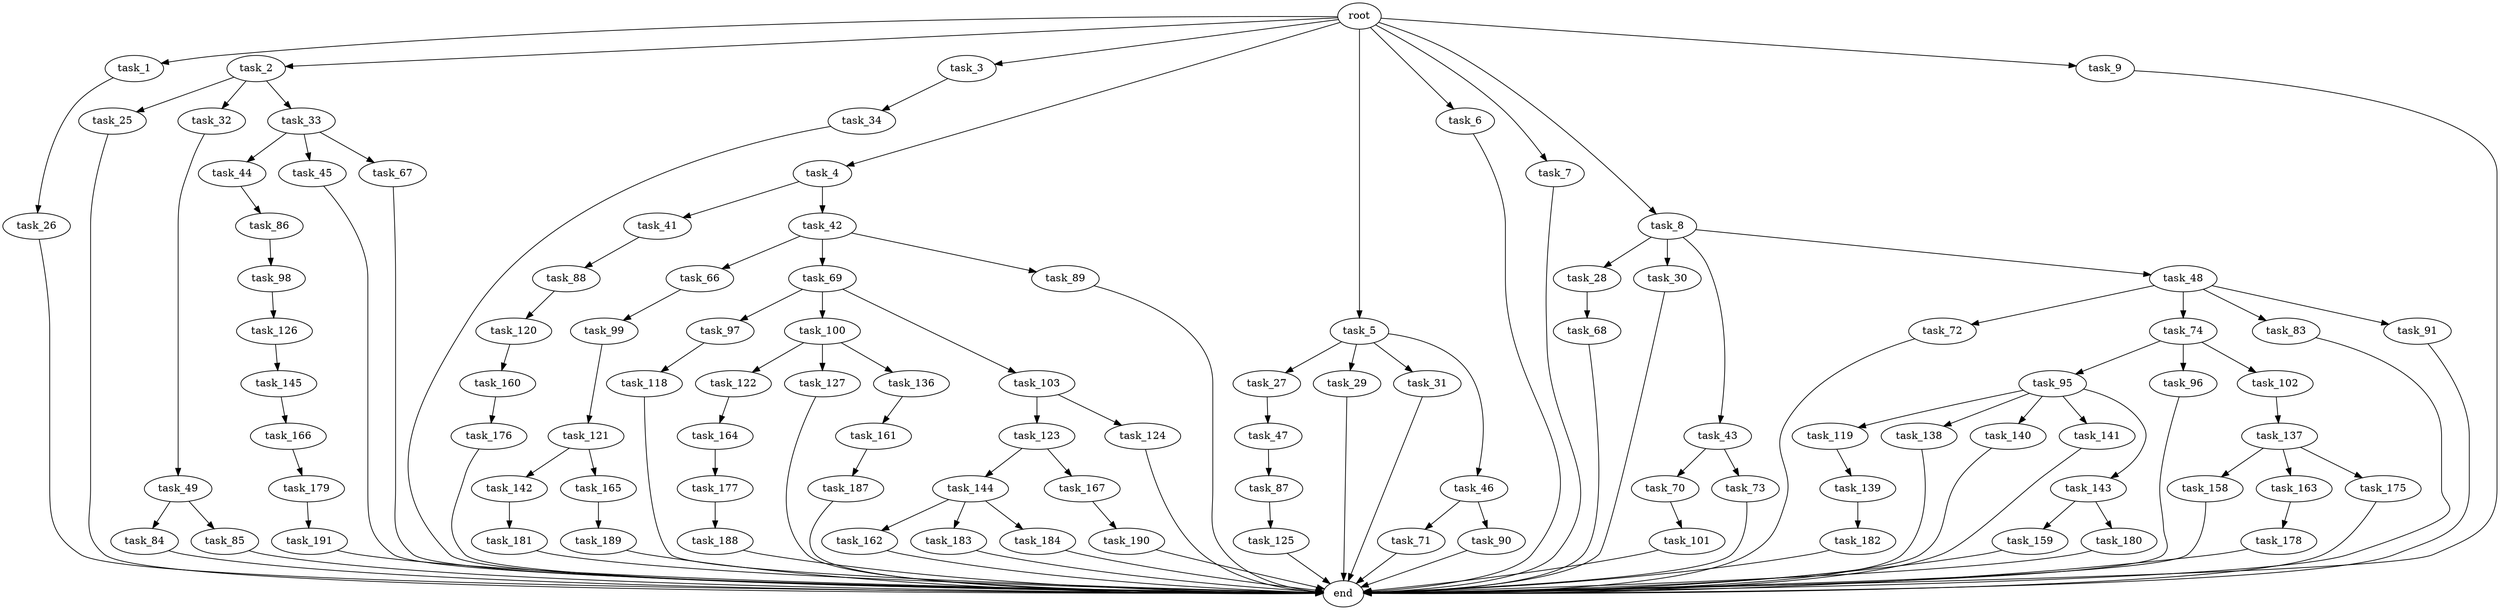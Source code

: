 digraph G {
  root [size="0.000000"];
  task_1 [size="1024.000000"];
  task_2 [size="1024.000000"];
  task_3 [size="1024.000000"];
  task_4 [size="1024.000000"];
  task_5 [size="1024.000000"];
  task_6 [size="1024.000000"];
  task_7 [size="1024.000000"];
  task_8 [size="1024.000000"];
  task_9 [size="1024.000000"];
  task_25 [size="309237645312.000000"];
  task_26 [size="309237645312.000000"];
  task_27 [size="858993459200.000000"];
  task_28 [size="214748364800.000000"];
  task_29 [size="858993459200.000000"];
  task_30 [size="214748364800.000000"];
  task_31 [size="858993459200.000000"];
  task_32 [size="309237645312.000000"];
  task_33 [size="309237645312.000000"];
  task_34 [size="77309411328.000000"];
  task_41 [size="549755813888.000000"];
  task_42 [size="549755813888.000000"];
  task_43 [size="214748364800.000000"];
  task_44 [size="77309411328.000000"];
  task_45 [size="77309411328.000000"];
  task_46 [size="858993459200.000000"];
  task_47 [size="549755813888.000000"];
  task_48 [size="214748364800.000000"];
  task_49 [size="214748364800.000000"];
  task_66 [size="549755813888.000000"];
  task_67 [size="77309411328.000000"];
  task_68 [size="77309411328.000000"];
  task_69 [size="549755813888.000000"];
  task_70 [size="549755813888.000000"];
  task_71 [size="34359738368.000000"];
  task_72 [size="695784701952.000000"];
  task_73 [size="549755813888.000000"];
  task_74 [size="695784701952.000000"];
  task_83 [size="695784701952.000000"];
  task_84 [size="77309411328.000000"];
  task_85 [size="77309411328.000000"];
  task_86 [size="420906795008.000000"];
  task_87 [size="549755813888.000000"];
  task_88 [size="420906795008.000000"];
  task_89 [size="549755813888.000000"];
  task_90 [size="34359738368.000000"];
  task_91 [size="695784701952.000000"];
  task_95 [size="34359738368.000000"];
  task_96 [size="34359738368.000000"];
  task_97 [size="34359738368.000000"];
  task_98 [size="34359738368.000000"];
  task_99 [size="695784701952.000000"];
  task_100 [size="34359738368.000000"];
  task_101 [size="858993459200.000000"];
  task_102 [size="34359738368.000000"];
  task_103 [size="34359738368.000000"];
  task_118 [size="137438953472.000000"];
  task_119 [size="137438953472.000000"];
  task_120 [size="77309411328.000000"];
  task_121 [size="137438953472.000000"];
  task_122 [size="420906795008.000000"];
  task_123 [size="137438953472.000000"];
  task_124 [size="137438953472.000000"];
  task_125 [size="77309411328.000000"];
  task_126 [size="34359738368.000000"];
  task_127 [size="420906795008.000000"];
  task_136 [size="420906795008.000000"];
  task_137 [size="309237645312.000000"];
  task_138 [size="137438953472.000000"];
  task_139 [size="695784701952.000000"];
  task_140 [size="137438953472.000000"];
  task_141 [size="137438953472.000000"];
  task_142 [size="34359738368.000000"];
  task_143 [size="137438953472.000000"];
  task_144 [size="549755813888.000000"];
  task_145 [size="695784701952.000000"];
  task_158 [size="214748364800.000000"];
  task_159 [size="34359738368.000000"];
  task_160 [size="309237645312.000000"];
  task_161 [size="214748364800.000000"];
  task_162 [size="34359738368.000000"];
  task_163 [size="214748364800.000000"];
  task_164 [size="34359738368.000000"];
  task_165 [size="34359738368.000000"];
  task_166 [size="549755813888.000000"];
  task_167 [size="549755813888.000000"];
  task_175 [size="214748364800.000000"];
  task_176 [size="137438953472.000000"];
  task_177 [size="695784701952.000000"];
  task_178 [size="549755813888.000000"];
  task_179 [size="34359738368.000000"];
  task_180 [size="34359738368.000000"];
  task_181 [size="77309411328.000000"];
  task_182 [size="695784701952.000000"];
  task_183 [size="34359738368.000000"];
  task_184 [size="34359738368.000000"];
  task_187 [size="695784701952.000000"];
  task_188 [size="34359738368.000000"];
  task_189 [size="309237645312.000000"];
  task_190 [size="695784701952.000000"];
  task_191 [size="549755813888.000000"];
  end [size="0.000000"];

  root -> task_1 [size="1.000000"];
  root -> task_2 [size="1.000000"];
  root -> task_3 [size="1.000000"];
  root -> task_4 [size="1.000000"];
  root -> task_5 [size="1.000000"];
  root -> task_6 [size="1.000000"];
  root -> task_7 [size="1.000000"];
  root -> task_8 [size="1.000000"];
  root -> task_9 [size="1.000000"];
  task_1 -> task_26 [size="301989888.000000"];
  task_2 -> task_25 [size="301989888.000000"];
  task_2 -> task_32 [size="301989888.000000"];
  task_2 -> task_33 [size="301989888.000000"];
  task_3 -> task_34 [size="75497472.000000"];
  task_4 -> task_41 [size="536870912.000000"];
  task_4 -> task_42 [size="536870912.000000"];
  task_5 -> task_27 [size="838860800.000000"];
  task_5 -> task_29 [size="838860800.000000"];
  task_5 -> task_31 [size="838860800.000000"];
  task_5 -> task_46 [size="838860800.000000"];
  task_6 -> end [size="1.000000"];
  task_7 -> end [size="1.000000"];
  task_8 -> task_28 [size="209715200.000000"];
  task_8 -> task_30 [size="209715200.000000"];
  task_8 -> task_43 [size="209715200.000000"];
  task_8 -> task_48 [size="209715200.000000"];
  task_9 -> end [size="1.000000"];
  task_25 -> end [size="1.000000"];
  task_26 -> end [size="1.000000"];
  task_27 -> task_47 [size="536870912.000000"];
  task_28 -> task_68 [size="75497472.000000"];
  task_29 -> end [size="1.000000"];
  task_30 -> end [size="1.000000"];
  task_31 -> end [size="1.000000"];
  task_32 -> task_49 [size="209715200.000000"];
  task_33 -> task_44 [size="75497472.000000"];
  task_33 -> task_45 [size="75497472.000000"];
  task_33 -> task_67 [size="75497472.000000"];
  task_34 -> end [size="1.000000"];
  task_41 -> task_88 [size="411041792.000000"];
  task_42 -> task_66 [size="536870912.000000"];
  task_42 -> task_69 [size="536870912.000000"];
  task_42 -> task_89 [size="536870912.000000"];
  task_43 -> task_70 [size="536870912.000000"];
  task_43 -> task_73 [size="536870912.000000"];
  task_44 -> task_86 [size="411041792.000000"];
  task_45 -> end [size="1.000000"];
  task_46 -> task_71 [size="33554432.000000"];
  task_46 -> task_90 [size="33554432.000000"];
  task_47 -> task_87 [size="536870912.000000"];
  task_48 -> task_72 [size="679477248.000000"];
  task_48 -> task_74 [size="679477248.000000"];
  task_48 -> task_83 [size="679477248.000000"];
  task_48 -> task_91 [size="679477248.000000"];
  task_49 -> task_84 [size="75497472.000000"];
  task_49 -> task_85 [size="75497472.000000"];
  task_66 -> task_99 [size="679477248.000000"];
  task_67 -> end [size="1.000000"];
  task_68 -> end [size="1.000000"];
  task_69 -> task_97 [size="33554432.000000"];
  task_69 -> task_100 [size="33554432.000000"];
  task_69 -> task_103 [size="33554432.000000"];
  task_70 -> task_101 [size="838860800.000000"];
  task_71 -> end [size="1.000000"];
  task_72 -> end [size="1.000000"];
  task_73 -> end [size="1.000000"];
  task_74 -> task_95 [size="33554432.000000"];
  task_74 -> task_96 [size="33554432.000000"];
  task_74 -> task_102 [size="33554432.000000"];
  task_83 -> end [size="1.000000"];
  task_84 -> end [size="1.000000"];
  task_85 -> end [size="1.000000"];
  task_86 -> task_98 [size="33554432.000000"];
  task_87 -> task_125 [size="75497472.000000"];
  task_88 -> task_120 [size="75497472.000000"];
  task_89 -> end [size="1.000000"];
  task_90 -> end [size="1.000000"];
  task_91 -> end [size="1.000000"];
  task_95 -> task_119 [size="134217728.000000"];
  task_95 -> task_138 [size="134217728.000000"];
  task_95 -> task_140 [size="134217728.000000"];
  task_95 -> task_141 [size="134217728.000000"];
  task_95 -> task_143 [size="134217728.000000"];
  task_96 -> end [size="1.000000"];
  task_97 -> task_118 [size="134217728.000000"];
  task_98 -> task_126 [size="33554432.000000"];
  task_99 -> task_121 [size="134217728.000000"];
  task_100 -> task_122 [size="411041792.000000"];
  task_100 -> task_127 [size="411041792.000000"];
  task_100 -> task_136 [size="411041792.000000"];
  task_101 -> end [size="1.000000"];
  task_102 -> task_137 [size="301989888.000000"];
  task_103 -> task_123 [size="134217728.000000"];
  task_103 -> task_124 [size="134217728.000000"];
  task_118 -> end [size="1.000000"];
  task_119 -> task_139 [size="679477248.000000"];
  task_120 -> task_160 [size="301989888.000000"];
  task_121 -> task_142 [size="33554432.000000"];
  task_121 -> task_165 [size="33554432.000000"];
  task_122 -> task_164 [size="33554432.000000"];
  task_123 -> task_144 [size="536870912.000000"];
  task_123 -> task_167 [size="536870912.000000"];
  task_124 -> end [size="1.000000"];
  task_125 -> end [size="1.000000"];
  task_126 -> task_145 [size="679477248.000000"];
  task_127 -> end [size="1.000000"];
  task_136 -> task_161 [size="209715200.000000"];
  task_137 -> task_158 [size="209715200.000000"];
  task_137 -> task_163 [size="209715200.000000"];
  task_137 -> task_175 [size="209715200.000000"];
  task_138 -> end [size="1.000000"];
  task_139 -> task_182 [size="679477248.000000"];
  task_140 -> end [size="1.000000"];
  task_141 -> end [size="1.000000"];
  task_142 -> task_181 [size="75497472.000000"];
  task_143 -> task_159 [size="33554432.000000"];
  task_143 -> task_180 [size="33554432.000000"];
  task_144 -> task_162 [size="33554432.000000"];
  task_144 -> task_183 [size="33554432.000000"];
  task_144 -> task_184 [size="33554432.000000"];
  task_145 -> task_166 [size="536870912.000000"];
  task_158 -> end [size="1.000000"];
  task_159 -> end [size="1.000000"];
  task_160 -> task_176 [size="134217728.000000"];
  task_161 -> task_187 [size="679477248.000000"];
  task_162 -> end [size="1.000000"];
  task_163 -> task_178 [size="536870912.000000"];
  task_164 -> task_177 [size="679477248.000000"];
  task_165 -> task_189 [size="301989888.000000"];
  task_166 -> task_179 [size="33554432.000000"];
  task_167 -> task_190 [size="679477248.000000"];
  task_175 -> end [size="1.000000"];
  task_176 -> end [size="1.000000"];
  task_177 -> task_188 [size="33554432.000000"];
  task_178 -> end [size="1.000000"];
  task_179 -> task_191 [size="536870912.000000"];
  task_180 -> end [size="1.000000"];
  task_181 -> end [size="1.000000"];
  task_182 -> end [size="1.000000"];
  task_183 -> end [size="1.000000"];
  task_184 -> end [size="1.000000"];
  task_187 -> end [size="1.000000"];
  task_188 -> end [size="1.000000"];
  task_189 -> end [size="1.000000"];
  task_190 -> end [size="1.000000"];
  task_191 -> end [size="1.000000"];
}
